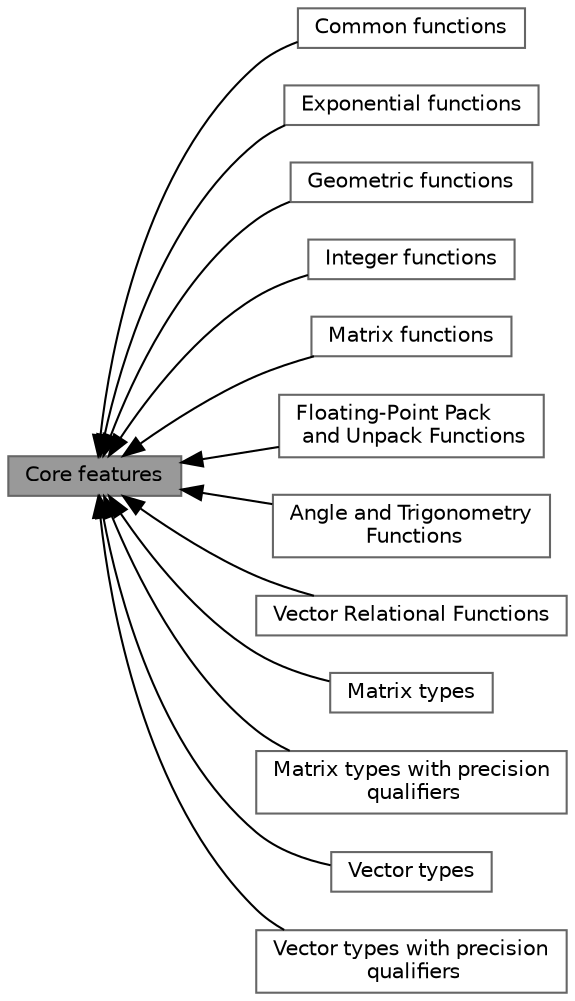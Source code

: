digraph "Core features"
{
 // LATEX_PDF_SIZE
  bgcolor="transparent";
  edge [fontname=Helvetica,fontsize=10,labelfontname=Helvetica,labelfontsize=10];
  node [fontname=Helvetica,fontsize=10,shape=box,height=0.2,width=0.4];
  rankdir=LR;
  Node1 [id="Node000001",label="Core features",height=0.2,width=0.4,color="gray40", fillcolor="grey60", style="filled", fontcolor="black",tooltip="Features that implement in C++ the GLSL specification as closely as possible."];
  Node2 [id="Node000002",label="Common functions",height=0.2,width=0.4,color="grey40", fillcolor="white", style="filled",URL="$group__core__func__common.html",tooltip=" "];
  Node3 [id="Node000003",label="Exponential functions",height=0.2,width=0.4,color="grey40", fillcolor="white", style="filled",URL="$group__core__func__exponential.html",tooltip=" "];
  Node4 [id="Node000004",label="Geometric functions",height=0.2,width=0.4,color="grey40", fillcolor="white", style="filled",URL="$group__core__func__geometric.html",tooltip=" "];
  Node9 [id="Node000009",label="Integer functions",height=0.2,width=0.4,color="grey40", fillcolor="white", style="filled",URL="$group__core__func__integer.html",tooltip=" "];
  Node10 [id="Node000010",label="Matrix functions",height=0.2,width=0.4,color="grey40", fillcolor="white", style="filled",URL="$group__core__func__matrix.html",tooltip=" "];
  Node11 [id="Node000011",label="Floating-Point Pack\l and Unpack Functions",height=0.2,width=0.4,color="grey40", fillcolor="white", style="filled",URL="$group__core__func__packing.html",tooltip=" "];
  Node12 [id="Node000012",label="Angle and Trigonometry\l Functions",height=0.2,width=0.4,color="grey40", fillcolor="white", style="filled",URL="$group__core__func__trigonometric.html",tooltip=" "];
  Node13 [id="Node000013",label="Vector Relational Functions",height=0.2,width=0.4,color="grey40", fillcolor="white", style="filled",URL="$group__core__func__vector__relational.html",tooltip=" "];
  Node7 [id="Node000007",label="Matrix types",height=0.2,width=0.4,color="grey40", fillcolor="white", style="filled",URL="$group__core__matrix.html",tooltip=" "];
  Node8 [id="Node000008",label="Matrix types with precision\l qualifiers",height=0.2,width=0.4,color="grey40", fillcolor="white", style="filled",URL="$group__core__matrix__precision.html",tooltip="Matrix types with precision qualifiers which may result in various precision in term of ULPs."];
  Node5 [id="Node000005",label="Vector types",height=0.2,width=0.4,color="grey40", fillcolor="white", style="filled",URL="$group__core__vector.html",tooltip=" "];
  Node6 [id="Node000006",label="Vector types with precision\l qualifiers",height=0.2,width=0.4,color="grey40", fillcolor="white", style="filled",URL="$group__core__vector__precision.html",tooltip="Vector types with precision qualifiers which may result in various precision in term of ULPs."];
  Node1->Node2 [shape=plaintext, dir="back", style="solid"];
  Node1->Node3 [shape=plaintext, dir="back", style="solid"];
  Node1->Node4 [shape=plaintext, dir="back", style="solid"];
  Node1->Node5 [shape=plaintext, dir="back", style="solid"];
  Node1->Node6 [shape=plaintext, dir="back", style="solid"];
  Node1->Node7 [shape=plaintext, dir="back", style="solid"];
  Node1->Node8 [shape=plaintext, dir="back", style="solid"];
  Node1->Node9 [shape=plaintext, dir="back", style="solid"];
  Node1->Node10 [shape=plaintext, dir="back", style="solid"];
  Node1->Node11 [shape=plaintext, dir="back", style="solid"];
  Node1->Node12 [shape=plaintext, dir="back", style="solid"];
  Node1->Node13 [shape=plaintext, dir="back", style="solid"];
}
